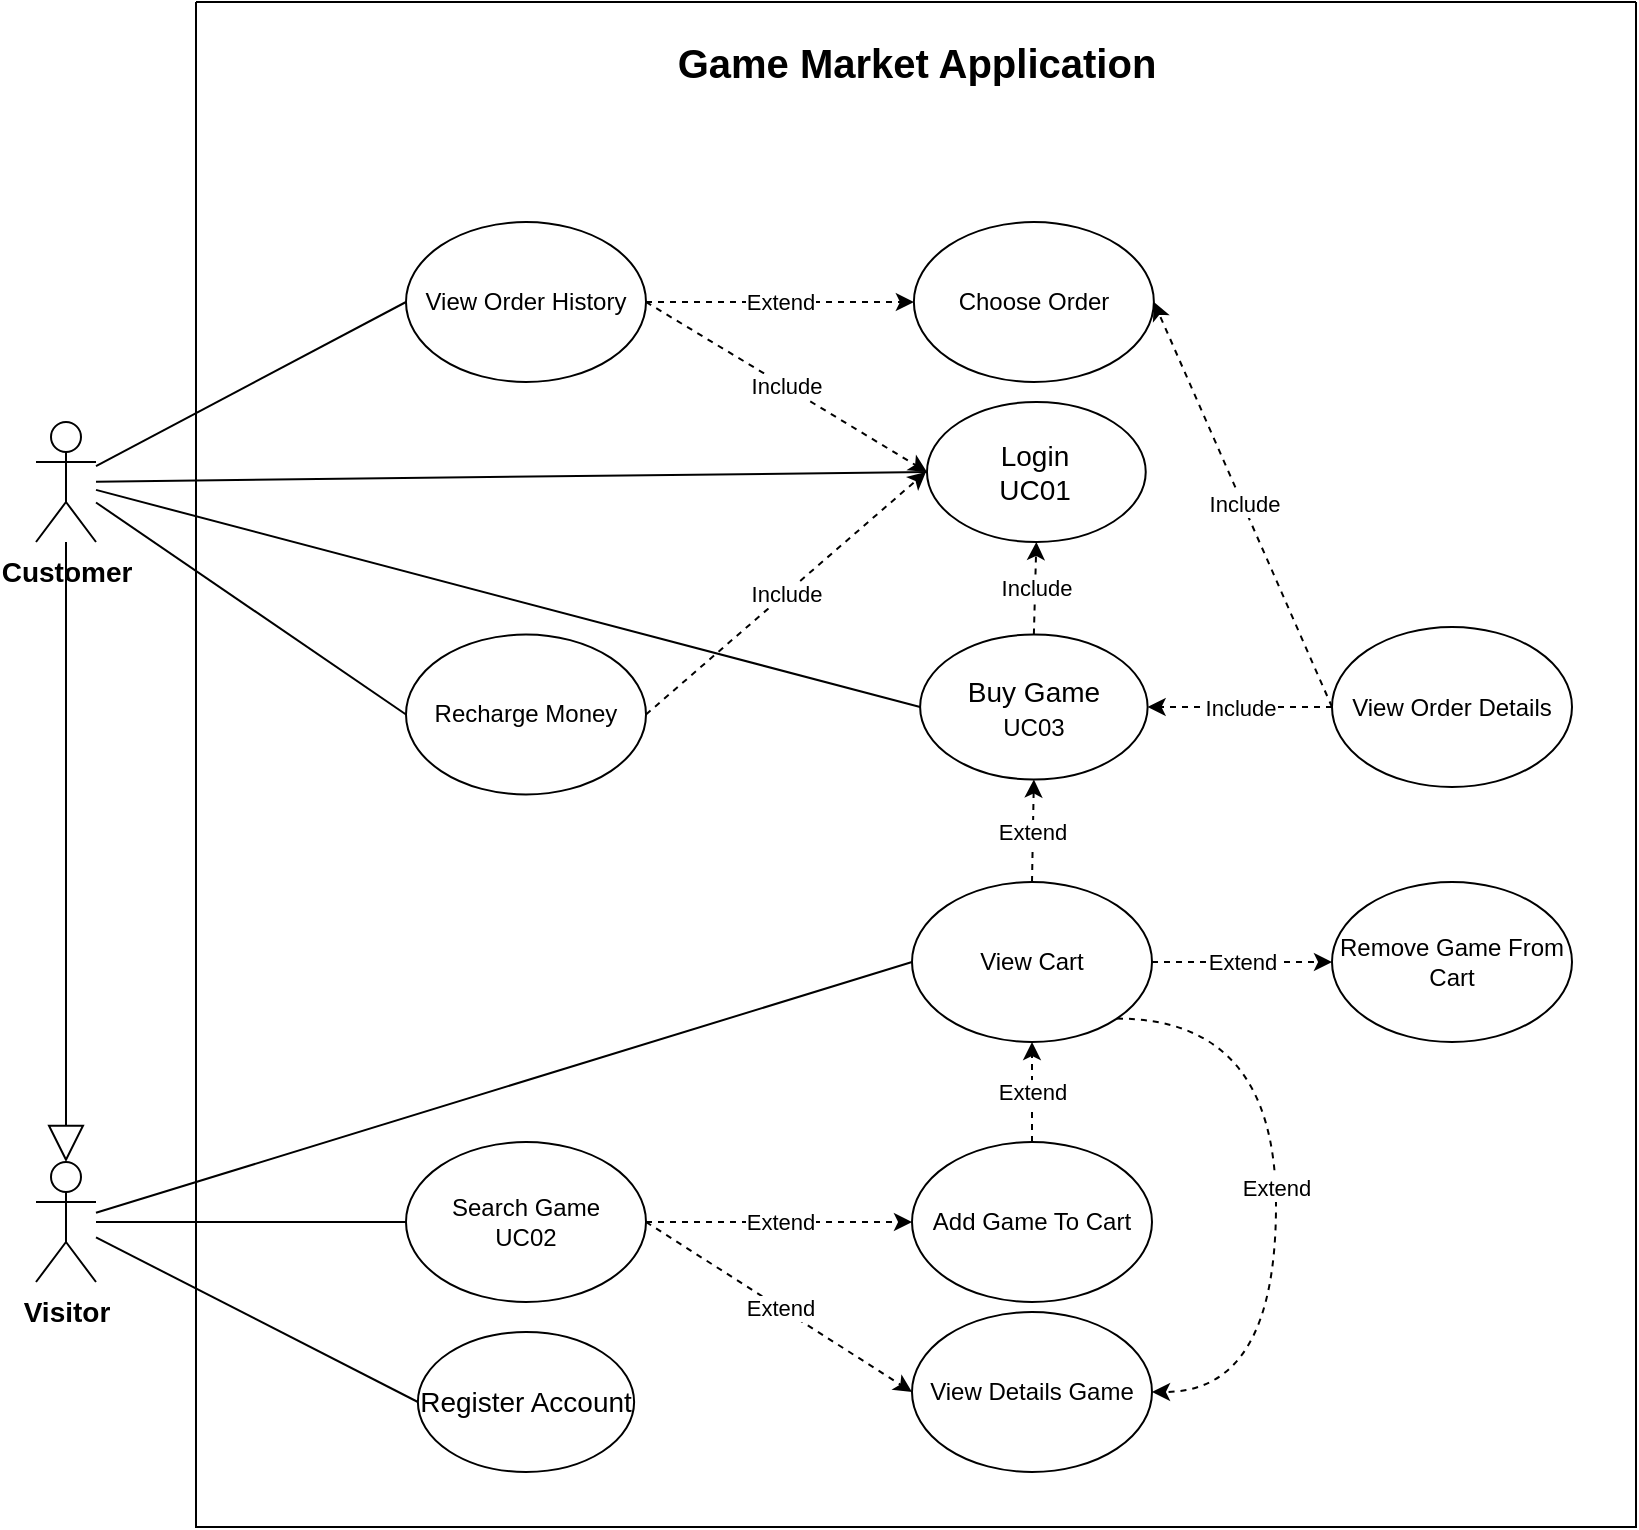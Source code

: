 <mxfile version="20.6.2" type="device"><diagram id="KXcQYND8kiZpKf5_zue2" name="Page-1"><mxGraphModel dx="1463" dy="859" grid="1" gridSize="10" guides="1" tooltips="1" connect="1" arrows="1" fold="1" page="1" pageScale="1" pageWidth="850" pageHeight="1100" math="0" shadow="0"><root><mxCell id="0"/><mxCell id="1" parent="0"/><mxCell id="yJES4FdTqjZqcFZiMuPb-55" value="Register Account" style="ellipse;whiteSpace=wrap;html=1;fontSize=14;" parent="1" vertex="1"><mxGeometry x="210.94" y="895" width="108.12" height="70" as="geometry"/></mxCell><mxCell id="yJES4FdTqjZqcFZiMuPb-57" value="&lt;b style=&quot;font-size: 14px;&quot;&gt;Customer&lt;/b&gt;" style="shape=umlActor;verticalLabelPosition=bottom;verticalAlign=top;html=1;outlineConnect=0;fontSize=14;" parent="1" vertex="1"><mxGeometry x="20" y="440" width="30" height="60" as="geometry"/></mxCell><mxCell id="yJES4FdTqjZqcFZiMuPb-60" value="Buy Game&lt;br&gt;&lt;span style=&quot;font-size: 12px;&quot;&gt;UC03&lt;/span&gt;" style="ellipse;whiteSpace=wrap;html=1;fontSize=14;" parent="1" vertex="1"><mxGeometry x="462.06" y="546.25" width="113.75" height="72.5" as="geometry"/></mxCell><mxCell id="yJES4FdTqjZqcFZiMuPb-63" value="" style="endArrow=none;html=1;rounded=0;fontSize=14;entryX=0;entryY=0.5;entryDx=0;entryDy=0;" parent="1" source="yJES4FdTqjZqcFZiMuPb-57" target="yJES4FdTqjZqcFZiMuPb-56" edge="1"><mxGeometry width="50" height="50" relative="1" as="geometry"><mxPoint x="193" y="485" as="sourcePoint"/><mxPoint x="243" y="435" as="targetPoint"/></mxGeometry></mxCell><mxCell id="yJES4FdTqjZqcFZiMuPb-64" value="" style="endArrow=none;html=1;rounded=0;fontSize=14;entryX=0;entryY=0.5;entryDx=0;entryDy=0;" parent="1" source="yJES4FdTqjZqcFZiMuPb-94" target="sp--mUhmZl4PDLwXqNvq-12" edge="1"><mxGeometry width="50" height="50" relative="1" as="geometry"><mxPoint x="3" y="1231.538" as="sourcePoint"/><mxPoint x="105.0" y="840" as="targetPoint"/></mxGeometry></mxCell><mxCell id="yJES4FdTqjZqcFZiMuPb-94" value="&lt;b style=&quot;font-size: 14px;&quot;&gt;Visitor&lt;/b&gt;" style="shape=umlActor;verticalLabelPosition=bottom;verticalAlign=top;html=1;outlineConnect=0;fontSize=14;" parent="1" vertex="1"><mxGeometry x="20" y="810" width="30" height="60" as="geometry"/></mxCell><mxCell id="yJES4FdTqjZqcFZiMuPb-95" value="" style="endArrow=block;endSize=16;endFill=0;html=1;rounded=0;" parent="1" source="yJES4FdTqjZqcFZiMuPb-57" target="yJES4FdTqjZqcFZiMuPb-94" edge="1"><mxGeometry width="160" relative="1" as="geometry"><mxPoint x="8" y="530" as="sourcePoint"/><mxPoint x="8" y="800" as="targetPoint"/></mxGeometry></mxCell><mxCell id="yJES4FdTqjZqcFZiMuPb-97" value="" style="endArrow=none;html=1;rounded=0;fontSize=14;entryX=0;entryY=0.5;entryDx=0;entryDy=0;" parent="1" source="yJES4FdTqjZqcFZiMuPb-94" target="yJES4FdTqjZqcFZiMuPb-55" edge="1"><mxGeometry width="50" height="50" relative="1" as="geometry"><mxPoint x="-27" y="948.973" as="sourcePoint"/><mxPoint x="140.5" y="1105" as="targetPoint"/></mxGeometry></mxCell><mxCell id="yJES4FdTqjZqcFZiMuPb-56" value="Login&lt;br&gt;UC01" style="ellipse;whiteSpace=wrap;html=1;fontSize=14;" parent="1" vertex="1"><mxGeometry x="465.49" y="430" width="109.38" height="70" as="geometry"/></mxCell><mxCell id="j5gfw2YF714i59jHXQbF-12" value="Include" style="endArrow=classic;html=1;rounded=0;dashed=1;entryX=0.5;entryY=1;entryDx=0;entryDy=0;exitX=0.5;exitY=0;exitDx=0;exitDy=0;" parent="1" source="yJES4FdTqjZqcFZiMuPb-60" target="yJES4FdTqjZqcFZiMuPb-56" edge="1"><mxGeometry width="50" height="50" relative="1" as="geometry"><mxPoint x="298" y="530" as="sourcePoint"/><mxPoint x="388" y="430" as="targetPoint"/></mxGeometry></mxCell><mxCell id="j5gfw2YF714i59jHXQbF-16" value="" style="swimlane;startSize=0;fontSize=14;" parent="1" vertex="1"><mxGeometry x="100" y="230" width="720" height="762.5" as="geometry"/></mxCell><mxCell id="j5gfw2YF714i59jHXQbF-17" value="&lt;b style=&quot;font-size: 20px;&quot;&gt;Game Market Application&lt;/b&gt;" style="text;html=1;align=center;verticalAlign=middle;resizable=0;points=[];autosize=1;strokeColor=none;fillColor=none;fontSize=14;" parent="j5gfw2YF714i59jHXQbF-16" vertex="1"><mxGeometry x="230" y="10" width="260" height="40" as="geometry"/></mxCell><mxCell id="sp--mUhmZl4PDLwXqNvq-5" value="Add Game To Cart" style="ellipse;whiteSpace=wrap;html=1;" parent="1" vertex="1"><mxGeometry x="458" y="800" width="120" height="80" as="geometry"/></mxCell><mxCell id="sp--mUhmZl4PDLwXqNvq-6" value="Remove Game From Cart" style="ellipse;whiteSpace=wrap;html=1;" parent="1" vertex="1"><mxGeometry x="668" y="670" width="120" height="80" as="geometry"/></mxCell><mxCell id="sp--mUhmZl4PDLwXqNvq-11" value="View Details Game" style="ellipse;whiteSpace=wrap;html=1;" parent="1" vertex="1"><mxGeometry x="458" y="885" width="120" height="80" as="geometry"/></mxCell><mxCell id="sp--mUhmZl4PDLwXqNvq-12" value="Search Game&lt;br&gt;UC02" style="ellipse;whiteSpace=wrap;html=1;" parent="1" vertex="1"><mxGeometry x="205.0" y="800" width="120" height="80" as="geometry"/></mxCell><mxCell id="sp--mUhmZl4PDLwXqNvq-15" value="Extend" style="endArrow=classic;html=1;rounded=0;entryX=0;entryY=0.5;entryDx=0;entryDy=0;dashed=1;exitX=1;exitY=0.5;exitDx=0;exitDy=0;" parent="1" source="sp--mUhmZl4PDLwXqNvq-12" target="sp--mUhmZl4PDLwXqNvq-11" edge="1"><mxGeometry relative="1" as="geometry"><mxPoint x="578" y="1105" as="sourcePoint"/><mxPoint x="458" y="1175" as="targetPoint"/></mxGeometry></mxCell><mxCell id="sp--mUhmZl4PDLwXqNvq-16" value="Extend" style="endArrow=classic;html=1;rounded=0;entryX=0;entryY=0.5;entryDx=0;entryDy=0;dashed=1;exitX=1;exitY=0.5;exitDx=0;exitDy=0;" parent="1" source="sp--mUhmZl4PDLwXqNvq-12" target="sp--mUhmZl4PDLwXqNvq-5" edge="1"><mxGeometry relative="1" as="geometry"><mxPoint x="468" y="1075" as="sourcePoint"/><mxPoint x="558" y="1005" as="targetPoint"/></mxGeometry></mxCell><mxCell id="sp--mUhmZl4PDLwXqNvq-17" value="View Order Details" style="ellipse;whiteSpace=wrap;html=1;" parent="1" vertex="1"><mxGeometry x="668" y="542.5" width="120" height="80" as="geometry"/></mxCell><mxCell id="sp--mUhmZl4PDLwXqNvq-18" value="View Cart&lt;br&gt;" style="ellipse;whiteSpace=wrap;html=1;" parent="1" vertex="1"><mxGeometry x="458" y="670" width="120" height="80" as="geometry"/></mxCell><mxCell id="sp--mUhmZl4PDLwXqNvq-20" value="Extend" style="endArrow=classic;html=1;rounded=0;dashed=1;exitX=1;exitY=0.5;exitDx=0;exitDy=0;entryX=0;entryY=0.5;entryDx=0;entryDy=0;" parent="1" source="sp--mUhmZl4PDLwXqNvq-18" target="sp--mUhmZl4PDLwXqNvq-6" edge="1"><mxGeometry relative="1" as="geometry"><mxPoint x="738" y="921.0" as="sourcePoint"/><mxPoint x="908" y="845" as="targetPoint"/></mxGeometry></mxCell><mxCell id="sp--mUhmZl4PDLwXqNvq-21" value="Extend" style="endArrow=classic;html=1;rounded=0;dashed=1;exitX=0.5;exitY=0;exitDx=0;exitDy=0;entryX=0.5;entryY=1;entryDx=0;entryDy=0;" parent="1" source="sp--mUhmZl4PDLwXqNvq-18" target="yJES4FdTqjZqcFZiMuPb-60" edge="1"><mxGeometry relative="1" as="geometry"><mxPoint x="858" y="735.0" as="sourcePoint"/><mxPoint x="622" y="576" as="targetPoint"/></mxGeometry></mxCell><mxCell id="sp--mUhmZl4PDLwXqNvq-25" value="Include" style="endArrow=classic;html=1;rounded=0;entryX=1;entryY=0.5;entryDx=0;entryDy=0;dashed=1;exitX=0;exitY=0.5;exitDx=0;exitDy=0;" parent="1" source="sp--mUhmZl4PDLwXqNvq-17" target="yJES4FdTqjZqcFZiMuPb-60" edge="1"><mxGeometry relative="1" as="geometry"><mxPoint x="868" y="620" as="sourcePoint"/><mxPoint x="798" y="620" as="targetPoint"/></mxGeometry></mxCell><mxCell id="sp--mUhmZl4PDLwXqNvq-27" value="View Order History" style="ellipse;whiteSpace=wrap;html=1;" parent="1" vertex="1"><mxGeometry x="205" y="340" width="120" height="80" as="geometry"/></mxCell><mxCell id="sp--mUhmZl4PDLwXqNvq-28" value="" style="endArrow=none;html=1;rounded=0;fontSize=14;entryX=0;entryY=0.5;entryDx=0;entryDy=0;" parent="1" source="yJES4FdTqjZqcFZiMuPb-57" target="sp--mUhmZl4PDLwXqNvq-27" edge="1"><mxGeometry width="50" height="50" relative="1" as="geometry"><mxPoint x="33" y="473" as="sourcePoint"/><mxPoint x="268" y="370" as="targetPoint"/></mxGeometry></mxCell><mxCell id="sp--mUhmZl4PDLwXqNvq-29" value="Include" style="endArrow=classic;html=1;rounded=0;dashed=1;exitX=1;exitY=0.5;exitDx=0;exitDy=0;entryX=0;entryY=0.5;entryDx=0;entryDy=0;" parent="1" source="sp--mUhmZl4PDLwXqNvq-27" target="yJES4FdTqjZqcFZiMuPb-56" edge="1"><mxGeometry width="50" height="50" relative="1" as="geometry"><mxPoint x="375" y="370" as="sourcePoint"/><mxPoint x="555" y="390" as="targetPoint"/></mxGeometry></mxCell><mxCell id="sp--mUhmZl4PDLwXqNvq-30" value="Choose Order" style="ellipse;whiteSpace=wrap;html=1;" parent="1" vertex="1"><mxGeometry x="458.94" y="340" width="120" height="80" as="geometry"/></mxCell><mxCell id="sp--mUhmZl4PDLwXqNvq-31" value="Extend" style="endArrow=classic;html=1;rounded=0;dashed=1;exitX=1;exitY=0.5;exitDx=0;exitDy=0;entryX=0;entryY=0.5;entryDx=0;entryDy=0;" parent="1" source="sp--mUhmZl4PDLwXqNvq-27" target="sp--mUhmZl4PDLwXqNvq-30" edge="1"><mxGeometry width="50" height="50" relative="1" as="geometry"><mxPoint x="455" y="270" as="sourcePoint"/><mxPoint x="455" y="340" as="targetPoint"/></mxGeometry></mxCell><mxCell id="sp--mUhmZl4PDLwXqNvq-32" value="Include" style="endArrow=classic;html=1;rounded=0;dashed=1;exitX=0;exitY=0.5;exitDx=0;exitDy=0;entryX=1;entryY=0.5;entryDx=0;entryDy=0;" parent="1" source="sp--mUhmZl4PDLwXqNvq-17" target="sp--mUhmZl4PDLwXqNvq-30" edge="1"><mxGeometry width="50" height="50" relative="1" as="geometry"><mxPoint x="668" y="310" as="sourcePoint"/><mxPoint x="515" y="380" as="targetPoint"/></mxGeometry></mxCell><mxCell id="sp--mUhmZl4PDLwXqNvq-34" value="Recharge Money" style="ellipse;whiteSpace=wrap;html=1;" parent="1" vertex="1"><mxGeometry x="205" y="546.25" width="120" height="80" as="geometry"/></mxCell><mxCell id="sp--mUhmZl4PDLwXqNvq-35" value="" style="endArrow=none;html=1;rounded=0;fontSize=14;entryX=0;entryY=0.5;entryDx=0;entryDy=0;" parent="1" source="yJES4FdTqjZqcFZiMuPb-57" target="sp--mUhmZl4PDLwXqNvq-34" edge="1"><mxGeometry width="50" height="50" relative="1" as="geometry"><mxPoint x="33" y="480" as="sourcePoint"/><mxPoint x="475" y="475" as="targetPoint"/></mxGeometry></mxCell><mxCell id="sp--mUhmZl4PDLwXqNvq-36" value="Include" style="endArrow=classic;html=1;rounded=0;dashed=1;exitX=1;exitY=0.5;exitDx=0;exitDy=0;" parent="1" source="sp--mUhmZl4PDLwXqNvq-34" edge="1"><mxGeometry width="50" height="50" relative="1" as="geometry"><mxPoint x="335" y="410" as="sourcePoint"/><mxPoint x="465" y="465" as="targetPoint"/></mxGeometry></mxCell><mxCell id="P43sSDn-P2DWNO2LkJUK-1" value="" style="endArrow=none;html=1;rounded=0;fontSize=14;entryX=0;entryY=0.5;entryDx=0;entryDy=0;" parent="1" source="yJES4FdTqjZqcFZiMuPb-94" target="sp--mUhmZl4PDLwXqNvq-18" edge="1"><mxGeometry width="50" height="50" relative="1" as="geometry"><mxPoint x="33" y="490" as="sourcePoint"/><mxPoint x="215" y="610" as="targetPoint"/></mxGeometry></mxCell><mxCell id="P43sSDn-P2DWNO2LkJUK-2" value="Extend" style="endArrow=classic;html=1;rounded=0;dashed=1;entryX=0.5;entryY=1;entryDx=0;entryDy=0;exitX=0.5;exitY=0;exitDx=0;exitDy=0;" parent="1" source="sp--mUhmZl4PDLwXqNvq-5" target="sp--mUhmZl4PDLwXqNvq-18" edge="1"><mxGeometry relative="1" as="geometry"><mxPoint x="588" y="799" as="sourcePoint"/><mxPoint x="678" y="799" as="targetPoint"/></mxGeometry></mxCell><mxCell id="YPIco9ZL0iDHzWoRpvgK-4" value="Extend" style="endArrow=classic;html=1;rounded=0;dashed=1;exitX=1;exitY=1;exitDx=0;exitDy=0;entryX=1;entryY=0.5;entryDx=0;entryDy=0;edgeStyle=orthogonalEdgeStyle;curved=1;" edge="1" parent="1" source="sp--mUhmZl4PDLwXqNvq-18" target="sp--mUhmZl4PDLwXqNvq-11"><mxGeometry relative="1" as="geometry"><mxPoint x="720.94" y="860" as="sourcePoint"/><mxPoint x="670" y="930" as="targetPoint"/><Array as="points"><mxPoint x="640" y="738"/><mxPoint x="640" y="925"/></Array></mxGeometry></mxCell><mxCell id="YPIco9ZL0iDHzWoRpvgK-5" value="" style="endArrow=none;html=1;rounded=0;fontSize=14;entryX=0;entryY=0.5;entryDx=0;entryDy=0;" edge="1" parent="1" source="yJES4FdTqjZqcFZiMuPb-57" target="yJES4FdTqjZqcFZiMuPb-60"><mxGeometry width="50" height="50" relative="1" as="geometry"><mxPoint x="60" y="485.294" as="sourcePoint"/><mxPoint x="215" y="540" as="targetPoint"/></mxGeometry></mxCell></root></mxGraphModel></diagram></mxfile>
